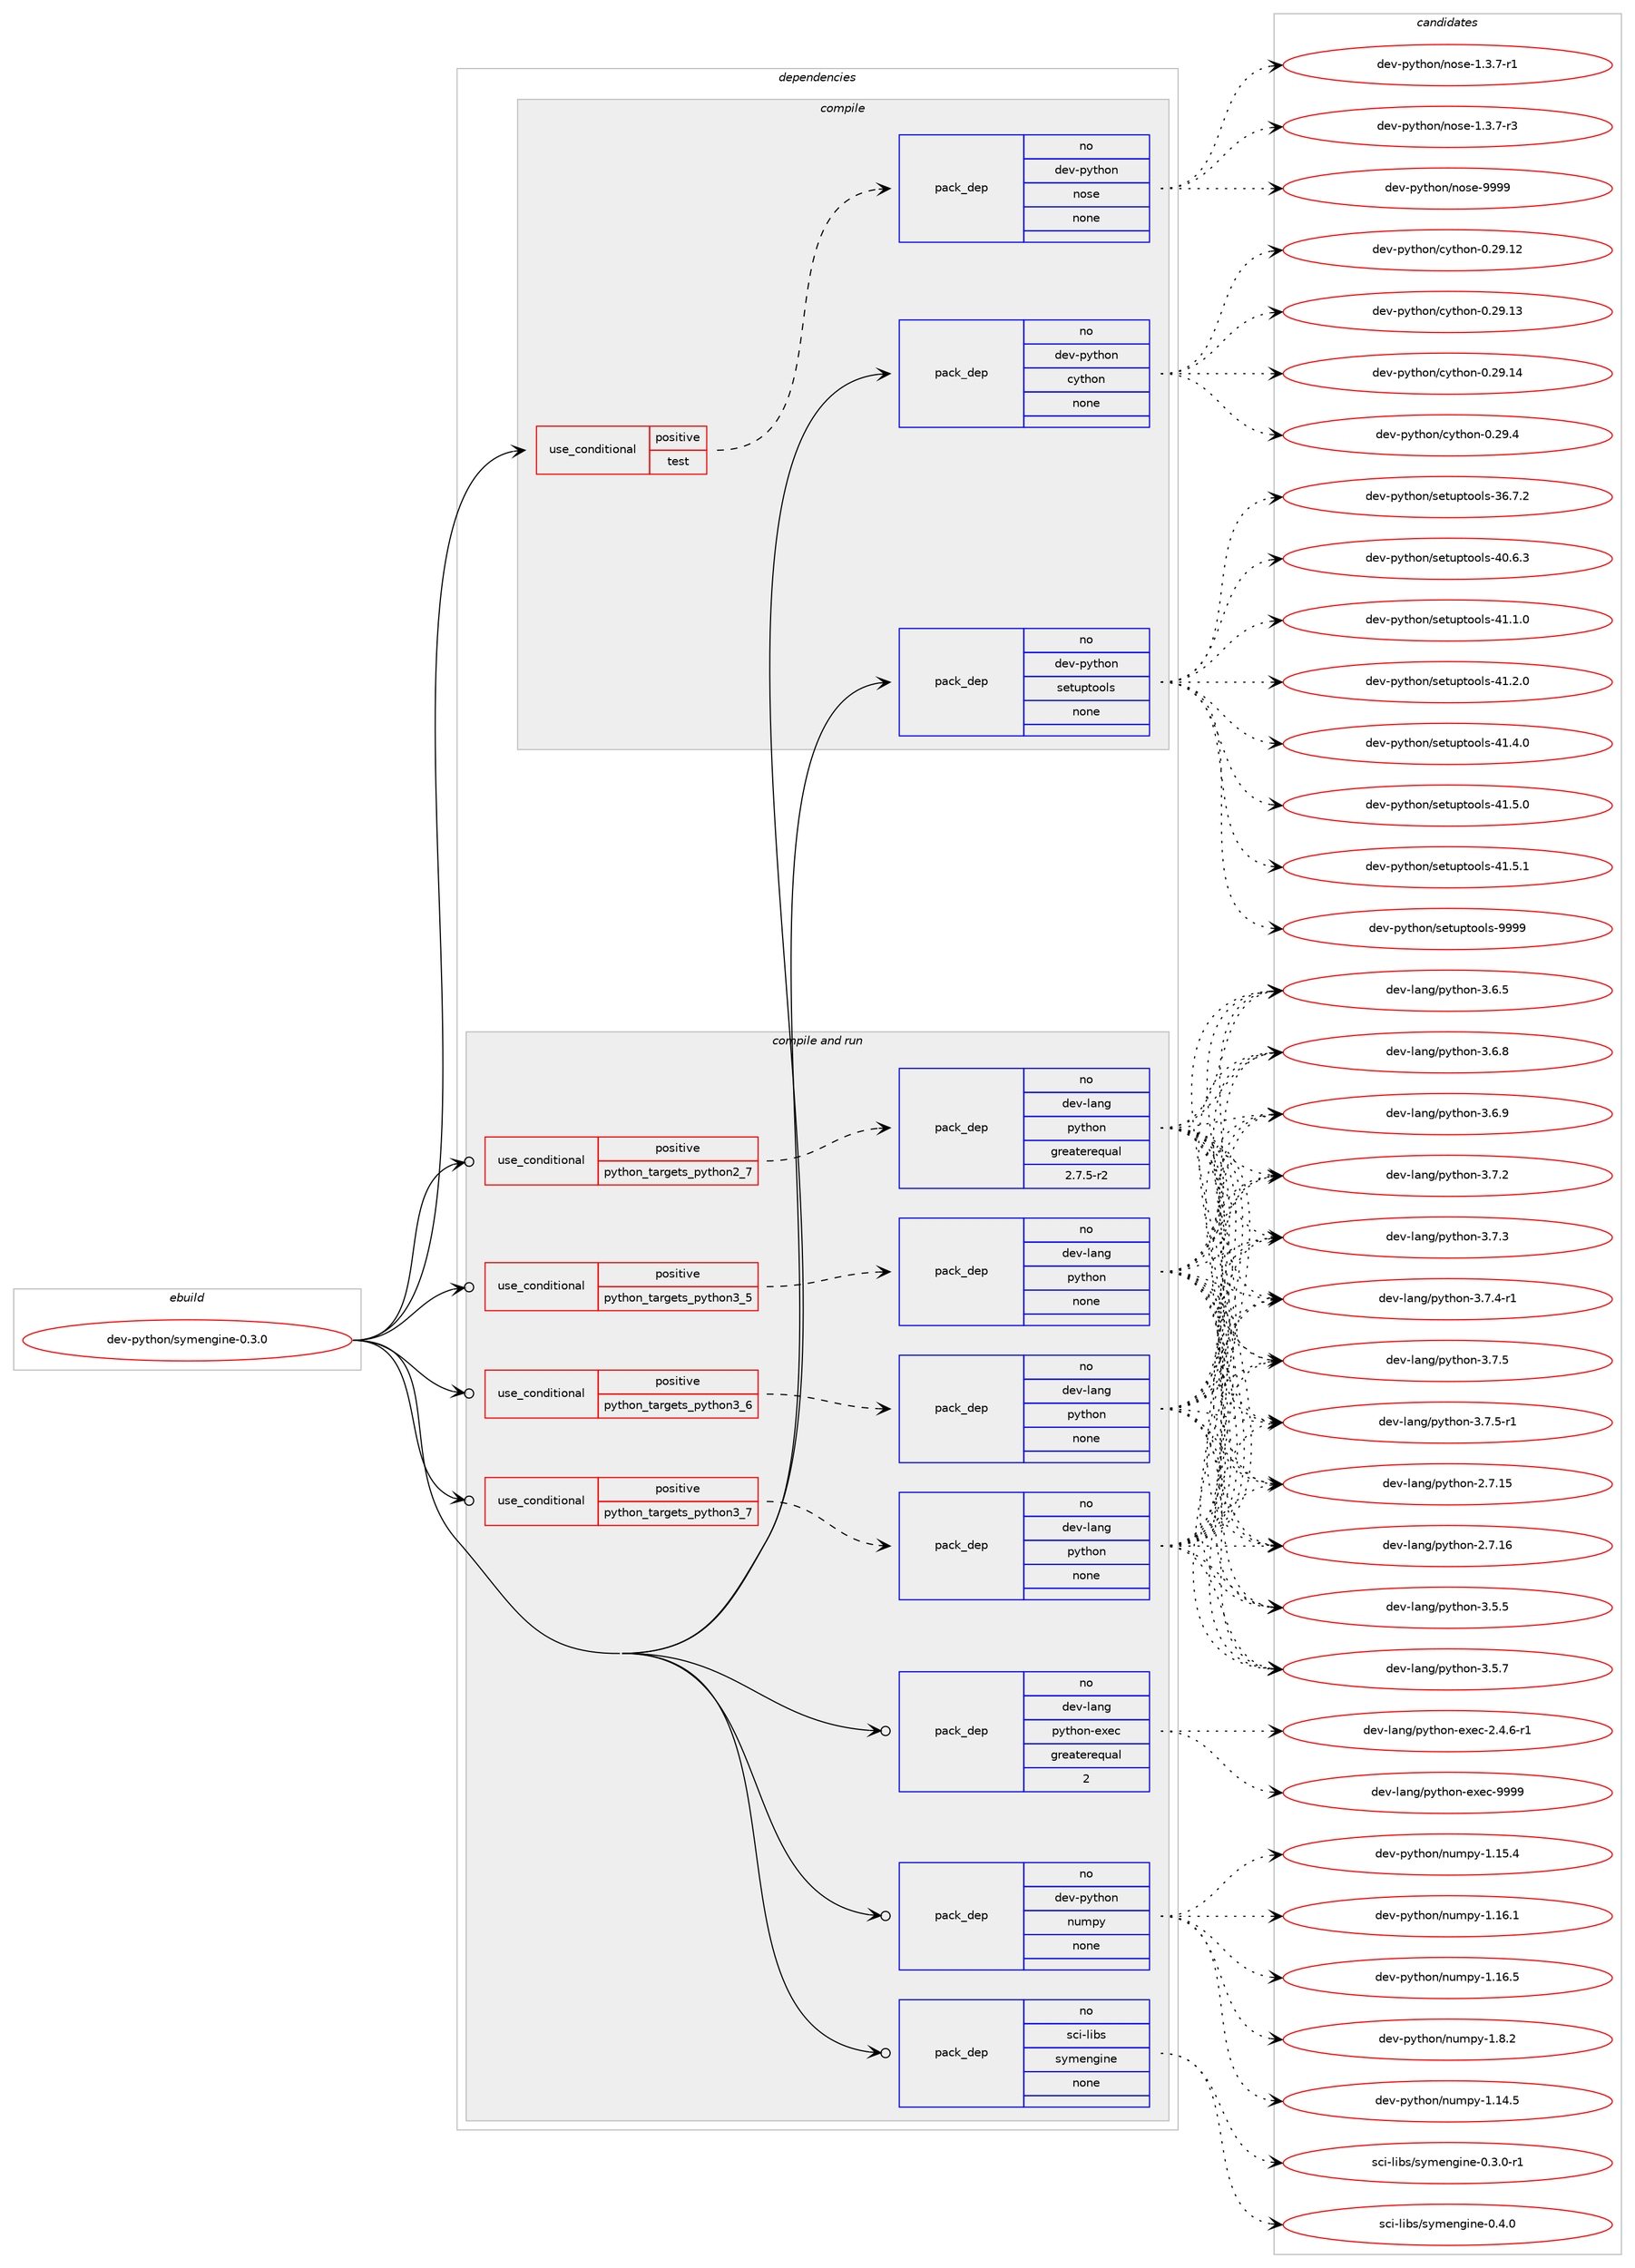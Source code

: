 digraph prolog {

# *************
# Graph options
# *************

newrank=true;
concentrate=true;
compound=true;
graph [rankdir=LR,fontname=Helvetica,fontsize=10,ranksep=1.5];#, ranksep=2.5, nodesep=0.2];
edge  [arrowhead=vee];
node  [fontname=Helvetica,fontsize=10];

# **********
# The ebuild
# **********

subgraph cluster_leftcol {
color=gray;
rank=same;
label=<<i>ebuild</i>>;
id [label="dev-python/symengine-0.3.0", color=red, width=4, href="../dev-python/symengine-0.3.0.svg"];
}

# ****************
# The dependencies
# ****************

subgraph cluster_midcol {
color=gray;
label=<<i>dependencies</i>>;
subgraph cluster_compile {
fillcolor="#eeeeee";
style=filled;
label=<<i>compile</i>>;
subgraph cond150134 {
dependency639743 [label=<<TABLE BORDER="0" CELLBORDER="1" CELLSPACING="0" CELLPADDING="4"><TR><TD ROWSPAN="3" CELLPADDING="10">use_conditional</TD></TR><TR><TD>positive</TD></TR><TR><TD>test</TD></TR></TABLE>>, shape=none, color=red];
subgraph pack477727 {
dependency639744 [label=<<TABLE BORDER="0" CELLBORDER="1" CELLSPACING="0" CELLPADDING="4" WIDTH="220"><TR><TD ROWSPAN="6" CELLPADDING="30">pack_dep</TD></TR><TR><TD WIDTH="110">no</TD></TR><TR><TD>dev-python</TD></TR><TR><TD>nose</TD></TR><TR><TD>none</TD></TR><TR><TD></TD></TR></TABLE>>, shape=none, color=blue];
}
dependency639743:e -> dependency639744:w [weight=20,style="dashed",arrowhead="vee"];
}
id:e -> dependency639743:w [weight=20,style="solid",arrowhead="vee"];
subgraph pack477728 {
dependency639745 [label=<<TABLE BORDER="0" CELLBORDER="1" CELLSPACING="0" CELLPADDING="4" WIDTH="220"><TR><TD ROWSPAN="6" CELLPADDING="30">pack_dep</TD></TR><TR><TD WIDTH="110">no</TD></TR><TR><TD>dev-python</TD></TR><TR><TD>cython</TD></TR><TR><TD>none</TD></TR><TR><TD></TD></TR></TABLE>>, shape=none, color=blue];
}
id:e -> dependency639745:w [weight=20,style="solid",arrowhead="vee"];
subgraph pack477729 {
dependency639746 [label=<<TABLE BORDER="0" CELLBORDER="1" CELLSPACING="0" CELLPADDING="4" WIDTH="220"><TR><TD ROWSPAN="6" CELLPADDING="30">pack_dep</TD></TR><TR><TD WIDTH="110">no</TD></TR><TR><TD>dev-python</TD></TR><TR><TD>setuptools</TD></TR><TR><TD>none</TD></TR><TR><TD></TD></TR></TABLE>>, shape=none, color=blue];
}
id:e -> dependency639746:w [weight=20,style="solid",arrowhead="vee"];
}
subgraph cluster_compileandrun {
fillcolor="#eeeeee";
style=filled;
label=<<i>compile and run</i>>;
subgraph cond150135 {
dependency639747 [label=<<TABLE BORDER="0" CELLBORDER="1" CELLSPACING="0" CELLPADDING="4"><TR><TD ROWSPAN="3" CELLPADDING="10">use_conditional</TD></TR><TR><TD>positive</TD></TR><TR><TD>python_targets_python2_7</TD></TR></TABLE>>, shape=none, color=red];
subgraph pack477730 {
dependency639748 [label=<<TABLE BORDER="0" CELLBORDER="1" CELLSPACING="0" CELLPADDING="4" WIDTH="220"><TR><TD ROWSPAN="6" CELLPADDING="30">pack_dep</TD></TR><TR><TD WIDTH="110">no</TD></TR><TR><TD>dev-lang</TD></TR><TR><TD>python</TD></TR><TR><TD>greaterequal</TD></TR><TR><TD>2.7.5-r2</TD></TR></TABLE>>, shape=none, color=blue];
}
dependency639747:e -> dependency639748:w [weight=20,style="dashed",arrowhead="vee"];
}
id:e -> dependency639747:w [weight=20,style="solid",arrowhead="odotvee"];
subgraph cond150136 {
dependency639749 [label=<<TABLE BORDER="0" CELLBORDER="1" CELLSPACING="0" CELLPADDING="4"><TR><TD ROWSPAN="3" CELLPADDING="10">use_conditional</TD></TR><TR><TD>positive</TD></TR><TR><TD>python_targets_python3_5</TD></TR></TABLE>>, shape=none, color=red];
subgraph pack477731 {
dependency639750 [label=<<TABLE BORDER="0" CELLBORDER="1" CELLSPACING="0" CELLPADDING="4" WIDTH="220"><TR><TD ROWSPAN="6" CELLPADDING="30">pack_dep</TD></TR><TR><TD WIDTH="110">no</TD></TR><TR><TD>dev-lang</TD></TR><TR><TD>python</TD></TR><TR><TD>none</TD></TR><TR><TD></TD></TR></TABLE>>, shape=none, color=blue];
}
dependency639749:e -> dependency639750:w [weight=20,style="dashed",arrowhead="vee"];
}
id:e -> dependency639749:w [weight=20,style="solid",arrowhead="odotvee"];
subgraph cond150137 {
dependency639751 [label=<<TABLE BORDER="0" CELLBORDER="1" CELLSPACING="0" CELLPADDING="4"><TR><TD ROWSPAN="3" CELLPADDING="10">use_conditional</TD></TR><TR><TD>positive</TD></TR><TR><TD>python_targets_python3_6</TD></TR></TABLE>>, shape=none, color=red];
subgraph pack477732 {
dependency639752 [label=<<TABLE BORDER="0" CELLBORDER="1" CELLSPACING="0" CELLPADDING="4" WIDTH="220"><TR><TD ROWSPAN="6" CELLPADDING="30">pack_dep</TD></TR><TR><TD WIDTH="110">no</TD></TR><TR><TD>dev-lang</TD></TR><TR><TD>python</TD></TR><TR><TD>none</TD></TR><TR><TD></TD></TR></TABLE>>, shape=none, color=blue];
}
dependency639751:e -> dependency639752:w [weight=20,style="dashed",arrowhead="vee"];
}
id:e -> dependency639751:w [weight=20,style="solid",arrowhead="odotvee"];
subgraph cond150138 {
dependency639753 [label=<<TABLE BORDER="0" CELLBORDER="1" CELLSPACING="0" CELLPADDING="4"><TR><TD ROWSPAN="3" CELLPADDING="10">use_conditional</TD></TR><TR><TD>positive</TD></TR><TR><TD>python_targets_python3_7</TD></TR></TABLE>>, shape=none, color=red];
subgraph pack477733 {
dependency639754 [label=<<TABLE BORDER="0" CELLBORDER="1" CELLSPACING="0" CELLPADDING="4" WIDTH="220"><TR><TD ROWSPAN="6" CELLPADDING="30">pack_dep</TD></TR><TR><TD WIDTH="110">no</TD></TR><TR><TD>dev-lang</TD></TR><TR><TD>python</TD></TR><TR><TD>none</TD></TR><TR><TD></TD></TR></TABLE>>, shape=none, color=blue];
}
dependency639753:e -> dependency639754:w [weight=20,style="dashed",arrowhead="vee"];
}
id:e -> dependency639753:w [weight=20,style="solid",arrowhead="odotvee"];
subgraph pack477734 {
dependency639755 [label=<<TABLE BORDER="0" CELLBORDER="1" CELLSPACING="0" CELLPADDING="4" WIDTH="220"><TR><TD ROWSPAN="6" CELLPADDING="30">pack_dep</TD></TR><TR><TD WIDTH="110">no</TD></TR><TR><TD>dev-lang</TD></TR><TR><TD>python-exec</TD></TR><TR><TD>greaterequal</TD></TR><TR><TD>2</TD></TR></TABLE>>, shape=none, color=blue];
}
id:e -> dependency639755:w [weight=20,style="solid",arrowhead="odotvee"];
subgraph pack477735 {
dependency639756 [label=<<TABLE BORDER="0" CELLBORDER="1" CELLSPACING="0" CELLPADDING="4" WIDTH="220"><TR><TD ROWSPAN="6" CELLPADDING="30">pack_dep</TD></TR><TR><TD WIDTH="110">no</TD></TR><TR><TD>dev-python</TD></TR><TR><TD>numpy</TD></TR><TR><TD>none</TD></TR><TR><TD></TD></TR></TABLE>>, shape=none, color=blue];
}
id:e -> dependency639756:w [weight=20,style="solid",arrowhead="odotvee"];
subgraph pack477736 {
dependency639757 [label=<<TABLE BORDER="0" CELLBORDER="1" CELLSPACING="0" CELLPADDING="4" WIDTH="220"><TR><TD ROWSPAN="6" CELLPADDING="30">pack_dep</TD></TR><TR><TD WIDTH="110">no</TD></TR><TR><TD>sci-libs</TD></TR><TR><TD>symengine</TD></TR><TR><TD>none</TD></TR><TR><TD></TD></TR></TABLE>>, shape=none, color=blue];
}
id:e -> dependency639757:w [weight=20,style="solid",arrowhead="odotvee"];
}
subgraph cluster_run {
fillcolor="#eeeeee";
style=filled;
label=<<i>run</i>>;
}
}

# **************
# The candidates
# **************

subgraph cluster_choices {
rank=same;
color=gray;
label=<<i>candidates</i>>;

subgraph choice477727 {
color=black;
nodesep=1;
choice10010111845112121116104111110471101111151014549465146554511449 [label="dev-python/nose-1.3.7-r1", color=red, width=4,href="../dev-python/nose-1.3.7-r1.svg"];
choice10010111845112121116104111110471101111151014549465146554511451 [label="dev-python/nose-1.3.7-r3", color=red, width=4,href="../dev-python/nose-1.3.7-r3.svg"];
choice10010111845112121116104111110471101111151014557575757 [label="dev-python/nose-9999", color=red, width=4,href="../dev-python/nose-9999.svg"];
dependency639744:e -> choice10010111845112121116104111110471101111151014549465146554511449:w [style=dotted,weight="100"];
dependency639744:e -> choice10010111845112121116104111110471101111151014549465146554511451:w [style=dotted,weight="100"];
dependency639744:e -> choice10010111845112121116104111110471101111151014557575757:w [style=dotted,weight="100"];
}
subgraph choice477728 {
color=black;
nodesep=1;
choice1001011184511212111610411111047991211161041111104548465057464950 [label="dev-python/cython-0.29.12", color=red, width=4,href="../dev-python/cython-0.29.12.svg"];
choice1001011184511212111610411111047991211161041111104548465057464951 [label="dev-python/cython-0.29.13", color=red, width=4,href="../dev-python/cython-0.29.13.svg"];
choice1001011184511212111610411111047991211161041111104548465057464952 [label="dev-python/cython-0.29.14", color=red, width=4,href="../dev-python/cython-0.29.14.svg"];
choice10010111845112121116104111110479912111610411111045484650574652 [label="dev-python/cython-0.29.4", color=red, width=4,href="../dev-python/cython-0.29.4.svg"];
dependency639745:e -> choice1001011184511212111610411111047991211161041111104548465057464950:w [style=dotted,weight="100"];
dependency639745:e -> choice1001011184511212111610411111047991211161041111104548465057464951:w [style=dotted,weight="100"];
dependency639745:e -> choice1001011184511212111610411111047991211161041111104548465057464952:w [style=dotted,weight="100"];
dependency639745:e -> choice10010111845112121116104111110479912111610411111045484650574652:w [style=dotted,weight="100"];
}
subgraph choice477729 {
color=black;
nodesep=1;
choice100101118451121211161041111104711510111611711211611111110811545515446554650 [label="dev-python/setuptools-36.7.2", color=red, width=4,href="../dev-python/setuptools-36.7.2.svg"];
choice100101118451121211161041111104711510111611711211611111110811545524846544651 [label="dev-python/setuptools-40.6.3", color=red, width=4,href="../dev-python/setuptools-40.6.3.svg"];
choice100101118451121211161041111104711510111611711211611111110811545524946494648 [label="dev-python/setuptools-41.1.0", color=red, width=4,href="../dev-python/setuptools-41.1.0.svg"];
choice100101118451121211161041111104711510111611711211611111110811545524946504648 [label="dev-python/setuptools-41.2.0", color=red, width=4,href="../dev-python/setuptools-41.2.0.svg"];
choice100101118451121211161041111104711510111611711211611111110811545524946524648 [label="dev-python/setuptools-41.4.0", color=red, width=4,href="../dev-python/setuptools-41.4.0.svg"];
choice100101118451121211161041111104711510111611711211611111110811545524946534648 [label="dev-python/setuptools-41.5.0", color=red, width=4,href="../dev-python/setuptools-41.5.0.svg"];
choice100101118451121211161041111104711510111611711211611111110811545524946534649 [label="dev-python/setuptools-41.5.1", color=red, width=4,href="../dev-python/setuptools-41.5.1.svg"];
choice10010111845112121116104111110471151011161171121161111111081154557575757 [label="dev-python/setuptools-9999", color=red, width=4,href="../dev-python/setuptools-9999.svg"];
dependency639746:e -> choice100101118451121211161041111104711510111611711211611111110811545515446554650:w [style=dotted,weight="100"];
dependency639746:e -> choice100101118451121211161041111104711510111611711211611111110811545524846544651:w [style=dotted,weight="100"];
dependency639746:e -> choice100101118451121211161041111104711510111611711211611111110811545524946494648:w [style=dotted,weight="100"];
dependency639746:e -> choice100101118451121211161041111104711510111611711211611111110811545524946504648:w [style=dotted,weight="100"];
dependency639746:e -> choice100101118451121211161041111104711510111611711211611111110811545524946524648:w [style=dotted,weight="100"];
dependency639746:e -> choice100101118451121211161041111104711510111611711211611111110811545524946534648:w [style=dotted,weight="100"];
dependency639746:e -> choice100101118451121211161041111104711510111611711211611111110811545524946534649:w [style=dotted,weight="100"];
dependency639746:e -> choice10010111845112121116104111110471151011161171121161111111081154557575757:w [style=dotted,weight="100"];
}
subgraph choice477730 {
color=black;
nodesep=1;
choice10010111845108971101034711212111610411111045504655464953 [label="dev-lang/python-2.7.15", color=red, width=4,href="../dev-lang/python-2.7.15.svg"];
choice10010111845108971101034711212111610411111045504655464954 [label="dev-lang/python-2.7.16", color=red, width=4,href="../dev-lang/python-2.7.16.svg"];
choice100101118451089711010347112121116104111110455146534653 [label="dev-lang/python-3.5.5", color=red, width=4,href="../dev-lang/python-3.5.5.svg"];
choice100101118451089711010347112121116104111110455146534655 [label="dev-lang/python-3.5.7", color=red, width=4,href="../dev-lang/python-3.5.7.svg"];
choice100101118451089711010347112121116104111110455146544653 [label="dev-lang/python-3.6.5", color=red, width=4,href="../dev-lang/python-3.6.5.svg"];
choice100101118451089711010347112121116104111110455146544656 [label="dev-lang/python-3.6.8", color=red, width=4,href="../dev-lang/python-3.6.8.svg"];
choice100101118451089711010347112121116104111110455146544657 [label="dev-lang/python-3.6.9", color=red, width=4,href="../dev-lang/python-3.6.9.svg"];
choice100101118451089711010347112121116104111110455146554650 [label="dev-lang/python-3.7.2", color=red, width=4,href="../dev-lang/python-3.7.2.svg"];
choice100101118451089711010347112121116104111110455146554651 [label="dev-lang/python-3.7.3", color=red, width=4,href="../dev-lang/python-3.7.3.svg"];
choice1001011184510897110103471121211161041111104551465546524511449 [label="dev-lang/python-3.7.4-r1", color=red, width=4,href="../dev-lang/python-3.7.4-r1.svg"];
choice100101118451089711010347112121116104111110455146554653 [label="dev-lang/python-3.7.5", color=red, width=4,href="../dev-lang/python-3.7.5.svg"];
choice1001011184510897110103471121211161041111104551465546534511449 [label="dev-lang/python-3.7.5-r1", color=red, width=4,href="../dev-lang/python-3.7.5-r1.svg"];
dependency639748:e -> choice10010111845108971101034711212111610411111045504655464953:w [style=dotted,weight="100"];
dependency639748:e -> choice10010111845108971101034711212111610411111045504655464954:w [style=dotted,weight="100"];
dependency639748:e -> choice100101118451089711010347112121116104111110455146534653:w [style=dotted,weight="100"];
dependency639748:e -> choice100101118451089711010347112121116104111110455146534655:w [style=dotted,weight="100"];
dependency639748:e -> choice100101118451089711010347112121116104111110455146544653:w [style=dotted,weight="100"];
dependency639748:e -> choice100101118451089711010347112121116104111110455146544656:w [style=dotted,weight="100"];
dependency639748:e -> choice100101118451089711010347112121116104111110455146544657:w [style=dotted,weight="100"];
dependency639748:e -> choice100101118451089711010347112121116104111110455146554650:w [style=dotted,weight="100"];
dependency639748:e -> choice100101118451089711010347112121116104111110455146554651:w [style=dotted,weight="100"];
dependency639748:e -> choice1001011184510897110103471121211161041111104551465546524511449:w [style=dotted,weight="100"];
dependency639748:e -> choice100101118451089711010347112121116104111110455146554653:w [style=dotted,weight="100"];
dependency639748:e -> choice1001011184510897110103471121211161041111104551465546534511449:w [style=dotted,weight="100"];
}
subgraph choice477731 {
color=black;
nodesep=1;
choice10010111845108971101034711212111610411111045504655464953 [label="dev-lang/python-2.7.15", color=red, width=4,href="../dev-lang/python-2.7.15.svg"];
choice10010111845108971101034711212111610411111045504655464954 [label="dev-lang/python-2.7.16", color=red, width=4,href="../dev-lang/python-2.7.16.svg"];
choice100101118451089711010347112121116104111110455146534653 [label="dev-lang/python-3.5.5", color=red, width=4,href="../dev-lang/python-3.5.5.svg"];
choice100101118451089711010347112121116104111110455146534655 [label="dev-lang/python-3.5.7", color=red, width=4,href="../dev-lang/python-3.5.7.svg"];
choice100101118451089711010347112121116104111110455146544653 [label="dev-lang/python-3.6.5", color=red, width=4,href="../dev-lang/python-3.6.5.svg"];
choice100101118451089711010347112121116104111110455146544656 [label="dev-lang/python-3.6.8", color=red, width=4,href="../dev-lang/python-3.6.8.svg"];
choice100101118451089711010347112121116104111110455146544657 [label="dev-lang/python-3.6.9", color=red, width=4,href="../dev-lang/python-3.6.9.svg"];
choice100101118451089711010347112121116104111110455146554650 [label="dev-lang/python-3.7.2", color=red, width=4,href="../dev-lang/python-3.7.2.svg"];
choice100101118451089711010347112121116104111110455146554651 [label="dev-lang/python-3.7.3", color=red, width=4,href="../dev-lang/python-3.7.3.svg"];
choice1001011184510897110103471121211161041111104551465546524511449 [label="dev-lang/python-3.7.4-r1", color=red, width=4,href="../dev-lang/python-3.7.4-r1.svg"];
choice100101118451089711010347112121116104111110455146554653 [label="dev-lang/python-3.7.5", color=red, width=4,href="../dev-lang/python-3.7.5.svg"];
choice1001011184510897110103471121211161041111104551465546534511449 [label="dev-lang/python-3.7.5-r1", color=red, width=4,href="../dev-lang/python-3.7.5-r1.svg"];
dependency639750:e -> choice10010111845108971101034711212111610411111045504655464953:w [style=dotted,weight="100"];
dependency639750:e -> choice10010111845108971101034711212111610411111045504655464954:w [style=dotted,weight="100"];
dependency639750:e -> choice100101118451089711010347112121116104111110455146534653:w [style=dotted,weight="100"];
dependency639750:e -> choice100101118451089711010347112121116104111110455146534655:w [style=dotted,weight="100"];
dependency639750:e -> choice100101118451089711010347112121116104111110455146544653:w [style=dotted,weight="100"];
dependency639750:e -> choice100101118451089711010347112121116104111110455146544656:w [style=dotted,weight="100"];
dependency639750:e -> choice100101118451089711010347112121116104111110455146544657:w [style=dotted,weight="100"];
dependency639750:e -> choice100101118451089711010347112121116104111110455146554650:w [style=dotted,weight="100"];
dependency639750:e -> choice100101118451089711010347112121116104111110455146554651:w [style=dotted,weight="100"];
dependency639750:e -> choice1001011184510897110103471121211161041111104551465546524511449:w [style=dotted,weight="100"];
dependency639750:e -> choice100101118451089711010347112121116104111110455146554653:w [style=dotted,weight="100"];
dependency639750:e -> choice1001011184510897110103471121211161041111104551465546534511449:w [style=dotted,weight="100"];
}
subgraph choice477732 {
color=black;
nodesep=1;
choice10010111845108971101034711212111610411111045504655464953 [label="dev-lang/python-2.7.15", color=red, width=4,href="../dev-lang/python-2.7.15.svg"];
choice10010111845108971101034711212111610411111045504655464954 [label="dev-lang/python-2.7.16", color=red, width=4,href="../dev-lang/python-2.7.16.svg"];
choice100101118451089711010347112121116104111110455146534653 [label="dev-lang/python-3.5.5", color=red, width=4,href="../dev-lang/python-3.5.5.svg"];
choice100101118451089711010347112121116104111110455146534655 [label="dev-lang/python-3.5.7", color=red, width=4,href="../dev-lang/python-3.5.7.svg"];
choice100101118451089711010347112121116104111110455146544653 [label="dev-lang/python-3.6.5", color=red, width=4,href="../dev-lang/python-3.6.5.svg"];
choice100101118451089711010347112121116104111110455146544656 [label="dev-lang/python-3.6.8", color=red, width=4,href="../dev-lang/python-3.6.8.svg"];
choice100101118451089711010347112121116104111110455146544657 [label="dev-lang/python-3.6.9", color=red, width=4,href="../dev-lang/python-3.6.9.svg"];
choice100101118451089711010347112121116104111110455146554650 [label="dev-lang/python-3.7.2", color=red, width=4,href="../dev-lang/python-3.7.2.svg"];
choice100101118451089711010347112121116104111110455146554651 [label="dev-lang/python-3.7.3", color=red, width=4,href="../dev-lang/python-3.7.3.svg"];
choice1001011184510897110103471121211161041111104551465546524511449 [label="dev-lang/python-3.7.4-r1", color=red, width=4,href="../dev-lang/python-3.7.4-r1.svg"];
choice100101118451089711010347112121116104111110455146554653 [label="dev-lang/python-3.7.5", color=red, width=4,href="../dev-lang/python-3.7.5.svg"];
choice1001011184510897110103471121211161041111104551465546534511449 [label="dev-lang/python-3.7.5-r1", color=red, width=4,href="../dev-lang/python-3.7.5-r1.svg"];
dependency639752:e -> choice10010111845108971101034711212111610411111045504655464953:w [style=dotted,weight="100"];
dependency639752:e -> choice10010111845108971101034711212111610411111045504655464954:w [style=dotted,weight="100"];
dependency639752:e -> choice100101118451089711010347112121116104111110455146534653:w [style=dotted,weight="100"];
dependency639752:e -> choice100101118451089711010347112121116104111110455146534655:w [style=dotted,weight="100"];
dependency639752:e -> choice100101118451089711010347112121116104111110455146544653:w [style=dotted,weight="100"];
dependency639752:e -> choice100101118451089711010347112121116104111110455146544656:w [style=dotted,weight="100"];
dependency639752:e -> choice100101118451089711010347112121116104111110455146544657:w [style=dotted,weight="100"];
dependency639752:e -> choice100101118451089711010347112121116104111110455146554650:w [style=dotted,weight="100"];
dependency639752:e -> choice100101118451089711010347112121116104111110455146554651:w [style=dotted,weight="100"];
dependency639752:e -> choice1001011184510897110103471121211161041111104551465546524511449:w [style=dotted,weight="100"];
dependency639752:e -> choice100101118451089711010347112121116104111110455146554653:w [style=dotted,weight="100"];
dependency639752:e -> choice1001011184510897110103471121211161041111104551465546534511449:w [style=dotted,weight="100"];
}
subgraph choice477733 {
color=black;
nodesep=1;
choice10010111845108971101034711212111610411111045504655464953 [label="dev-lang/python-2.7.15", color=red, width=4,href="../dev-lang/python-2.7.15.svg"];
choice10010111845108971101034711212111610411111045504655464954 [label="dev-lang/python-2.7.16", color=red, width=4,href="../dev-lang/python-2.7.16.svg"];
choice100101118451089711010347112121116104111110455146534653 [label="dev-lang/python-3.5.5", color=red, width=4,href="../dev-lang/python-3.5.5.svg"];
choice100101118451089711010347112121116104111110455146534655 [label="dev-lang/python-3.5.7", color=red, width=4,href="../dev-lang/python-3.5.7.svg"];
choice100101118451089711010347112121116104111110455146544653 [label="dev-lang/python-3.6.5", color=red, width=4,href="../dev-lang/python-3.6.5.svg"];
choice100101118451089711010347112121116104111110455146544656 [label="dev-lang/python-3.6.8", color=red, width=4,href="../dev-lang/python-3.6.8.svg"];
choice100101118451089711010347112121116104111110455146544657 [label="dev-lang/python-3.6.9", color=red, width=4,href="../dev-lang/python-3.6.9.svg"];
choice100101118451089711010347112121116104111110455146554650 [label="dev-lang/python-3.7.2", color=red, width=4,href="../dev-lang/python-3.7.2.svg"];
choice100101118451089711010347112121116104111110455146554651 [label="dev-lang/python-3.7.3", color=red, width=4,href="../dev-lang/python-3.7.3.svg"];
choice1001011184510897110103471121211161041111104551465546524511449 [label="dev-lang/python-3.7.4-r1", color=red, width=4,href="../dev-lang/python-3.7.4-r1.svg"];
choice100101118451089711010347112121116104111110455146554653 [label="dev-lang/python-3.7.5", color=red, width=4,href="../dev-lang/python-3.7.5.svg"];
choice1001011184510897110103471121211161041111104551465546534511449 [label="dev-lang/python-3.7.5-r1", color=red, width=4,href="../dev-lang/python-3.7.5-r1.svg"];
dependency639754:e -> choice10010111845108971101034711212111610411111045504655464953:w [style=dotted,weight="100"];
dependency639754:e -> choice10010111845108971101034711212111610411111045504655464954:w [style=dotted,weight="100"];
dependency639754:e -> choice100101118451089711010347112121116104111110455146534653:w [style=dotted,weight="100"];
dependency639754:e -> choice100101118451089711010347112121116104111110455146534655:w [style=dotted,weight="100"];
dependency639754:e -> choice100101118451089711010347112121116104111110455146544653:w [style=dotted,weight="100"];
dependency639754:e -> choice100101118451089711010347112121116104111110455146544656:w [style=dotted,weight="100"];
dependency639754:e -> choice100101118451089711010347112121116104111110455146544657:w [style=dotted,weight="100"];
dependency639754:e -> choice100101118451089711010347112121116104111110455146554650:w [style=dotted,weight="100"];
dependency639754:e -> choice100101118451089711010347112121116104111110455146554651:w [style=dotted,weight="100"];
dependency639754:e -> choice1001011184510897110103471121211161041111104551465546524511449:w [style=dotted,weight="100"];
dependency639754:e -> choice100101118451089711010347112121116104111110455146554653:w [style=dotted,weight="100"];
dependency639754:e -> choice1001011184510897110103471121211161041111104551465546534511449:w [style=dotted,weight="100"];
}
subgraph choice477734 {
color=black;
nodesep=1;
choice10010111845108971101034711212111610411111045101120101994550465246544511449 [label="dev-lang/python-exec-2.4.6-r1", color=red, width=4,href="../dev-lang/python-exec-2.4.6-r1.svg"];
choice10010111845108971101034711212111610411111045101120101994557575757 [label="dev-lang/python-exec-9999", color=red, width=4,href="../dev-lang/python-exec-9999.svg"];
dependency639755:e -> choice10010111845108971101034711212111610411111045101120101994550465246544511449:w [style=dotted,weight="100"];
dependency639755:e -> choice10010111845108971101034711212111610411111045101120101994557575757:w [style=dotted,weight="100"];
}
subgraph choice477735 {
color=black;
nodesep=1;
choice100101118451121211161041111104711011710911212145494649524653 [label="dev-python/numpy-1.14.5", color=red, width=4,href="../dev-python/numpy-1.14.5.svg"];
choice100101118451121211161041111104711011710911212145494649534652 [label="dev-python/numpy-1.15.4", color=red, width=4,href="../dev-python/numpy-1.15.4.svg"];
choice100101118451121211161041111104711011710911212145494649544649 [label="dev-python/numpy-1.16.1", color=red, width=4,href="../dev-python/numpy-1.16.1.svg"];
choice100101118451121211161041111104711011710911212145494649544653 [label="dev-python/numpy-1.16.5", color=red, width=4,href="../dev-python/numpy-1.16.5.svg"];
choice1001011184511212111610411111047110117109112121454946564650 [label="dev-python/numpy-1.8.2", color=red, width=4,href="../dev-python/numpy-1.8.2.svg"];
dependency639756:e -> choice100101118451121211161041111104711011710911212145494649524653:w [style=dotted,weight="100"];
dependency639756:e -> choice100101118451121211161041111104711011710911212145494649534652:w [style=dotted,weight="100"];
dependency639756:e -> choice100101118451121211161041111104711011710911212145494649544649:w [style=dotted,weight="100"];
dependency639756:e -> choice100101118451121211161041111104711011710911212145494649544653:w [style=dotted,weight="100"];
dependency639756:e -> choice1001011184511212111610411111047110117109112121454946564650:w [style=dotted,weight="100"];
}
subgraph choice477736 {
color=black;
nodesep=1;
choice115991054510810598115471151211091011101031051101014548465146484511449 [label="sci-libs/symengine-0.3.0-r1", color=red, width=4,href="../sci-libs/symengine-0.3.0-r1.svg"];
choice11599105451081059811547115121109101110103105110101454846524648 [label="sci-libs/symengine-0.4.0", color=red, width=4,href="../sci-libs/symengine-0.4.0.svg"];
dependency639757:e -> choice115991054510810598115471151211091011101031051101014548465146484511449:w [style=dotted,weight="100"];
dependency639757:e -> choice11599105451081059811547115121109101110103105110101454846524648:w [style=dotted,weight="100"];
}
}

}
